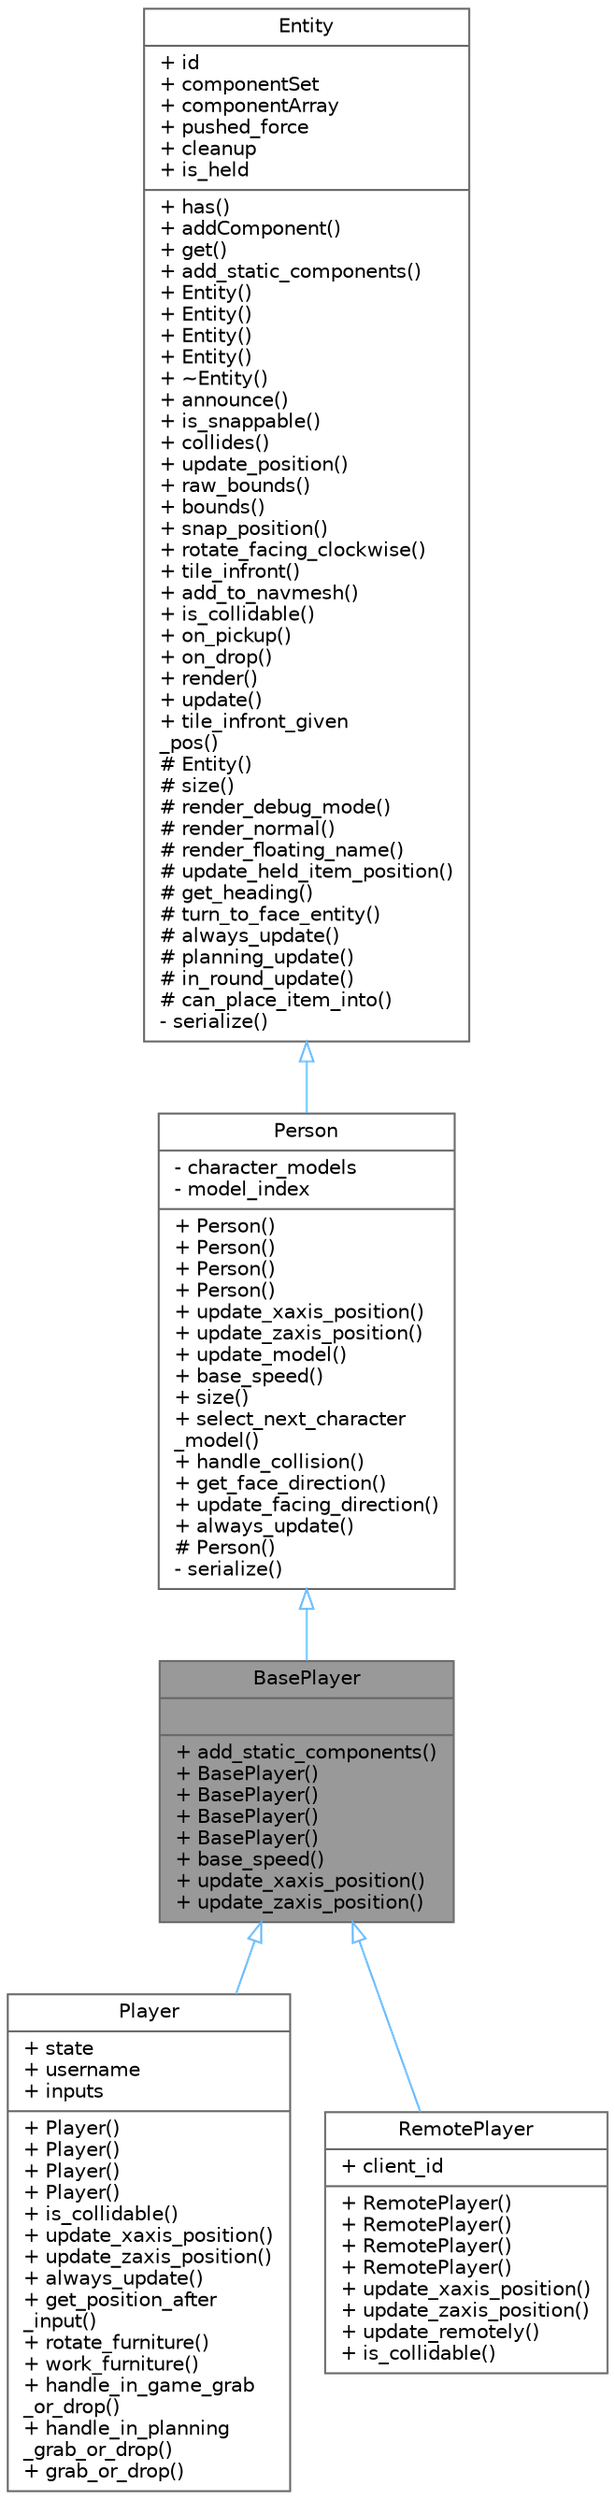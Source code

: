 digraph "BasePlayer"
{
 // LATEX_PDF_SIZE
  bgcolor="transparent";
  edge [fontname=Helvetica,fontsize=10,labelfontname=Helvetica,labelfontsize=10];
  node [fontname=Helvetica,fontsize=10,shape=box,height=0.2,width=0.4];
  Node1 [shape=record,label="{BasePlayer\n||+ add_static_components()\l+ BasePlayer()\l+ BasePlayer()\l+ BasePlayer()\l+ BasePlayer()\l+ base_speed()\l+ update_xaxis_position()\l+ update_zaxis_position()\l}",height=0.2,width=0.4,color="gray40", fillcolor="grey60", style="filled", fontcolor="black",tooltip=" "];
  Node2 -> Node1 [dir="back",color="steelblue1",style="solid",arrowtail="onormal"];
  Node2 [shape=record,label="{Person\n|- character_models\l- model_index\l|+ Person()\l+ Person()\l+ Person()\l+ Person()\l+ update_xaxis_position()\l+ update_zaxis_position()\l+ update_model()\l+ base_speed()\l+ size()\l+ select_next_character\l_model()\l+ handle_collision()\l+ get_face_direction()\l+ update_facing_direction()\l+ always_update()\l# Person()\l- serialize()\l}",height=0.2,width=0.4,color="gray40", fillcolor="white", style="filled",URL="$d3/de1/struct_person.html",tooltip=" "];
  Node3 -> Node2 [dir="back",color="steelblue1",style="solid",arrowtail="onormal"];
  Node3 [shape=record,label="{Entity\n|+ id\l+ componentSet\l+ componentArray\l+ pushed_force\l+ cleanup\l+ is_held\l|+ has()\l+ addComponent()\l+ get()\l+ add_static_components()\l+ Entity()\l+ Entity()\l+ Entity()\l+ Entity()\l+ ~Entity()\l+ announce()\l+ is_snappable()\l+ collides()\l+ update_position()\l+ raw_bounds()\l+ bounds()\l+ snap_position()\l+ rotate_facing_clockwise()\l+ tile_infront()\l+ add_to_navmesh()\l+ is_collidable()\l+ on_pickup()\l+ on_drop()\l+ render()\l+ update()\l+ tile_infront_given\l_pos()\l# Entity()\l# size()\l# render_debug_mode()\l# render_normal()\l# render_floating_name()\l# update_held_item_position()\l# get_heading()\l# turn_to_face_entity()\l# always_update()\l# planning_update()\l# in_round_update()\l# can_place_item_into()\l- serialize()\l}",height=0.2,width=0.4,color="gray40", fillcolor="white", style="filled",URL="$dc/dc4/struct_entity.html",tooltip=" "];
  Node1 -> Node4 [dir="back",color="steelblue1",style="solid",arrowtail="onormal"];
  Node4 [shape=record,label="{Player\n|+ state\l+ username\l+ inputs\l|+ Player()\l+ Player()\l+ Player()\l+ Player()\l+ is_collidable()\l+ update_xaxis_position()\l+ update_zaxis_position()\l+ always_update()\l+ get_position_after\l_input()\l+ rotate_furniture()\l+ work_furniture()\l+ handle_in_game_grab\l_or_drop()\l+ handle_in_planning\l_grab_or_drop()\l+ grab_or_drop()\l}",height=0.2,width=0.4,color="gray40", fillcolor="white", style="filled",URL="$d3/db1/struct_player.html",tooltip=" "];
  Node1 -> Node5 [dir="back",color="steelblue1",style="solid",arrowtail="onormal"];
  Node5 [shape=record,label="{RemotePlayer\n|+ client_id\l|+ RemotePlayer()\l+ RemotePlayer()\l+ RemotePlayer()\l+ RemotePlayer()\l+ update_xaxis_position()\l+ update_zaxis_position()\l+ update_remotely()\l+ is_collidable()\l}",height=0.2,width=0.4,color="gray40", fillcolor="white", style="filled",URL="$d8/dd0/struct_remote_player.html",tooltip=" "];
}
